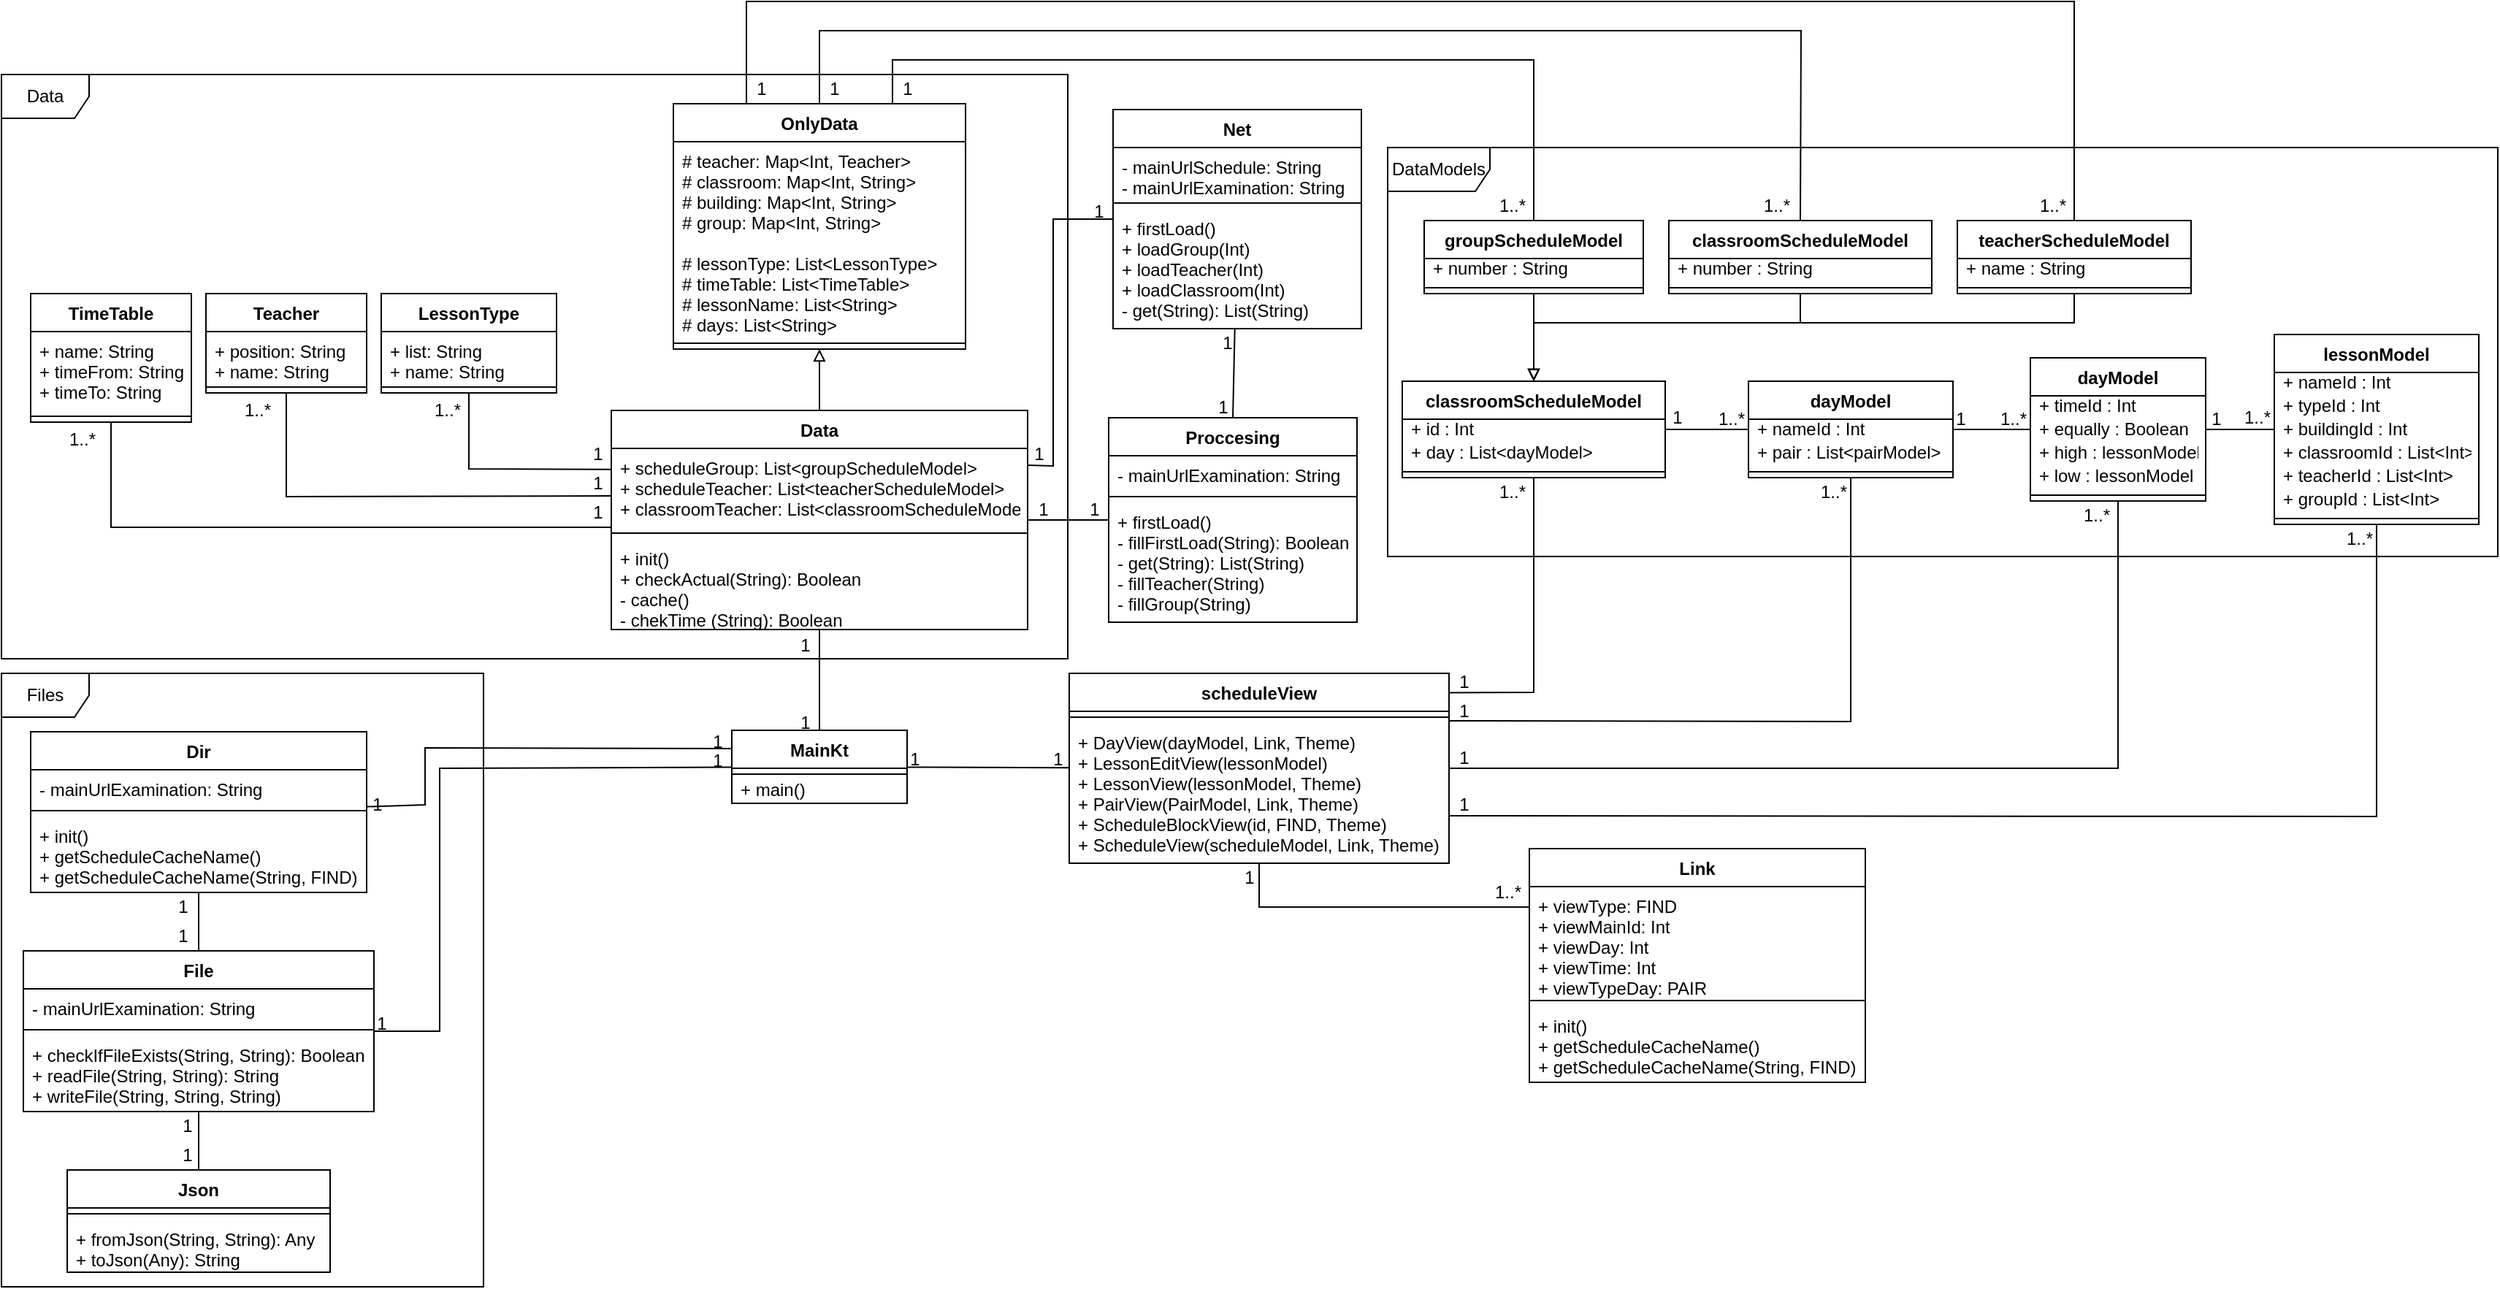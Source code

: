 <mxfile version="15.5.6" pages="2"><diagram id="e2Qo08MtwnC6GHxmbJNL" name="Сдача задания"><mxGraphModel dx="3615" dy="2422" grid="1" gridSize="10" guides="1" tooltips="1" connect="1" arrows="1" fold="1" page="1" pageScale="1" pageWidth="827" pageHeight="1169" math="0" shadow="0"><root><mxCell id="0"/><mxCell id="1" parent="0"/><mxCell id="c75HY18nmOJBYTSlUJbB-93" value="Files" style="shape=umlFrame;whiteSpace=wrap;html=1;" vertex="1" parent="1"><mxGeometry x="-40" y="130" width="330" height="420" as="geometry"/></mxCell><mxCell id="c75HY18nmOJBYTSlUJbB-90" value="DataModels" style="shape=umlFrame;whiteSpace=wrap;html=1;width=70;height=30;" vertex="1" parent="1"><mxGeometry x="909" y="-230" width="760" height="280" as="geometry"/></mxCell><mxCell id="c75HY18nmOJBYTSlUJbB-89" value="Data" style="shape=umlFrame;whiteSpace=wrap;html=1;" vertex="1" parent="1"><mxGeometry x="-40" y="-280" width="730" height="400" as="geometry"/></mxCell><mxCell id="8R0ABQOyWamHtmhhlel6-19" value="" style="edgeStyle=orthogonalEdgeStyle;rounded=0;orthogonalLoop=1;jettySize=auto;html=1;entryX=0.5;entryY=1;entryDx=0;entryDy=0;endArrow=block;endFill=0;" parent="1" source="8R0ABQOyWamHtmhhlel6-1" target="8R0ABQOyWamHtmhhlel6-5" edge="1"><mxGeometry relative="1" as="geometry"><Array as="points"><mxPoint x="520" y="-70"/><mxPoint x="520" y="-70"/></Array></mxGeometry></mxCell><mxCell id="8R0ABQOyWamHtmhhlel6-1" value="Data" style="swimlane;fontStyle=1;align=center;verticalAlign=top;childLayout=stackLayout;horizontal=1;startSize=26;horizontalStack=0;resizeParent=1;resizeParentMax=0;resizeLast=0;collapsible=1;marginBottom=0;" parent="1" vertex="1"><mxGeometry x="377.5" y="-50" width="285" height="150" as="geometry"/></mxCell><mxCell id="8R0ABQOyWamHtmhhlel6-2" value="+ scheduleGroup: List&lt;groupScheduleModel&gt;&#xA;+ scheduleTeacher: List&lt;teacherScheduleModel&gt;&#xA;+ classroomTeacher: List&lt;classroomScheduleModel&gt;" style="text;strokeColor=none;fillColor=none;align=left;verticalAlign=top;spacingLeft=4;spacingRight=4;overflow=hidden;rotatable=0;points=[[0,0.5],[1,0.5]];portConstraint=eastwest;" parent="8R0ABQOyWamHtmhhlel6-1" vertex="1"><mxGeometry y="26" width="285" height="54" as="geometry"/></mxCell><mxCell id="8R0ABQOyWamHtmhhlel6-3" value="" style="line;strokeWidth=1;fillColor=none;align=left;verticalAlign=middle;spacingTop=-1;spacingLeft=3;spacingRight=3;rotatable=0;labelPosition=right;points=[];portConstraint=eastwest;" parent="8R0ABQOyWamHtmhhlel6-1" vertex="1"><mxGeometry y="80" width="285" height="8" as="geometry"/></mxCell><mxCell id="8R0ABQOyWamHtmhhlel6-4" value="+ init()&#xA;+ checkActual(String): Boolean&#xA;- cache()&#xA;- chekTime (String): Boolean&#xA;&#xA;" style="text;strokeColor=none;fillColor=none;align=left;verticalAlign=top;spacingLeft=4;spacingRight=4;overflow=hidden;rotatable=0;points=[[0,0.5],[1,0.5]];portConstraint=eastwest;" parent="8R0ABQOyWamHtmhhlel6-1" vertex="1"><mxGeometry y="88" width="285" height="62" as="geometry"/></mxCell><mxCell id="8R0ABQOyWamHtmhhlel6-5" value="OnlyData" style="swimlane;fontStyle=1;align=center;verticalAlign=top;childLayout=stackLayout;horizontal=1;startSize=26;horizontalStack=0;resizeParent=1;resizeParentMax=0;resizeLast=0;collapsible=1;marginBottom=0;" parent="1" vertex="1"><mxGeometry x="420" y="-260" width="200" height="168" as="geometry"/></mxCell><mxCell id="8R0ABQOyWamHtmhhlel6-6" value="# teacher: Map&lt;Int, Teacher&gt;&#xA;# classroom: Map&lt;Int, String&gt;&#xA;# building: Map&lt;Int, String&gt;&#xA;# group: Map&lt;Int, String&gt;&#xA;&#xA;# lessonType: List&lt;LessonType&gt;&#xA;# timeTable: List&lt;TimeTable&gt;&#xA;# lessonName: List&lt;String&gt;&#xA;# days: List&lt;String&gt;&#xA;" style="text;strokeColor=none;fillColor=none;align=left;verticalAlign=top;spacingLeft=4;spacingRight=4;overflow=hidden;rotatable=0;points=[[0,0.5],[1,0.5]];portConstraint=eastwest;" parent="8R0ABQOyWamHtmhhlel6-5" vertex="1"><mxGeometry y="26" width="200" height="134" as="geometry"/></mxCell><mxCell id="8R0ABQOyWamHtmhhlel6-7" value="" style="line;strokeWidth=1;fillColor=none;align=left;verticalAlign=middle;spacingTop=-1;spacingLeft=3;spacingRight=3;rotatable=0;labelPosition=right;points=[];portConstraint=eastwest;" parent="8R0ABQOyWamHtmhhlel6-5" vertex="1"><mxGeometry y="160" width="200" height="8" as="geometry"/></mxCell><mxCell id="8R0ABQOyWamHtmhhlel6-20" value="LessonType" style="swimlane;fontStyle=1;align=center;verticalAlign=top;childLayout=stackLayout;horizontal=1;startSize=26;horizontalStack=0;resizeParent=1;resizeParentMax=0;resizeLast=0;collapsible=1;marginBottom=0;" parent="1" vertex="1"><mxGeometry x="220" y="-130" width="120" height="68" as="geometry"/></mxCell><mxCell id="8R0ABQOyWamHtmhhlel6-21" value="+ list: String&#xA;+ name: String&#xA;" style="text;strokeColor=none;fillColor=none;align=left;verticalAlign=top;spacingLeft=4;spacingRight=4;overflow=hidden;rotatable=0;points=[[0,0.5],[1,0.5]];portConstraint=eastwest;" parent="8R0ABQOyWamHtmhhlel6-20" vertex="1"><mxGeometry y="26" width="120" height="34" as="geometry"/></mxCell><mxCell id="8R0ABQOyWamHtmhhlel6-22" value="" style="line;strokeWidth=1;fillColor=none;align=left;verticalAlign=middle;spacingTop=-1;spacingLeft=3;spacingRight=3;rotatable=0;labelPosition=right;points=[];portConstraint=eastwest;" parent="8R0ABQOyWamHtmhhlel6-20" vertex="1"><mxGeometry y="60" width="120" height="8" as="geometry"/></mxCell><mxCell id="8R0ABQOyWamHtmhhlel6-24" value="Teacher" style="swimlane;fontStyle=1;align=center;verticalAlign=top;childLayout=stackLayout;horizontal=1;startSize=26;horizontalStack=0;resizeParent=1;resizeParentMax=0;resizeLast=0;collapsible=1;marginBottom=0;" parent="1" vertex="1"><mxGeometry x="100" y="-130" width="110" height="68" as="geometry"/></mxCell><mxCell id="8R0ABQOyWamHtmhhlel6-25" value="+ position: String&#xA;+ name: String&#xA;" style="text;strokeColor=none;fillColor=none;align=left;verticalAlign=top;spacingLeft=4;spacingRight=4;overflow=hidden;rotatable=0;points=[[0,0.5],[1,0.5]];portConstraint=eastwest;" parent="8R0ABQOyWamHtmhhlel6-24" vertex="1"><mxGeometry y="26" width="110" height="34" as="geometry"/></mxCell><mxCell id="8R0ABQOyWamHtmhhlel6-26" value="" style="line;strokeWidth=1;fillColor=none;align=left;verticalAlign=middle;spacingTop=-1;spacingLeft=3;spacingRight=3;rotatable=0;labelPosition=right;points=[];portConstraint=eastwest;" parent="8R0ABQOyWamHtmhhlel6-24" vertex="1"><mxGeometry y="60" width="110" height="8" as="geometry"/></mxCell><mxCell id="8R0ABQOyWamHtmhhlel6-30" value="TimeTable" style="swimlane;fontStyle=1;align=center;verticalAlign=top;childLayout=stackLayout;horizontal=1;startSize=26;horizontalStack=0;resizeParent=1;resizeParentMax=0;resizeLast=0;collapsible=1;marginBottom=0;" parent="1" vertex="1"><mxGeometry x="-20" y="-130" width="110" height="88" as="geometry"/></mxCell><mxCell id="8R0ABQOyWamHtmhhlel6-31" value="+ name: String&#xA;+ timeFrom: String&#xA;+ timeTo: String&#xA;" style="text;strokeColor=none;fillColor=none;align=left;verticalAlign=top;spacingLeft=4;spacingRight=4;overflow=hidden;rotatable=0;points=[[0,0.5],[1,0.5]];portConstraint=eastwest;" parent="8R0ABQOyWamHtmhhlel6-30" vertex="1"><mxGeometry y="26" width="110" height="54" as="geometry"/></mxCell><mxCell id="8R0ABQOyWamHtmhhlel6-32" value="" style="line;strokeWidth=1;fillColor=none;align=left;verticalAlign=middle;spacingTop=-1;spacingLeft=3;spacingRight=3;rotatable=0;labelPosition=right;points=[];portConstraint=eastwest;" parent="8R0ABQOyWamHtmhhlel6-30" vertex="1"><mxGeometry y="80" width="110" height="8" as="geometry"/></mxCell><mxCell id="8R0ABQOyWamHtmhhlel6-33" value="" style="endArrow=none;html=1;rounded=0;entryX=0.5;entryY=1;entryDx=0;entryDy=0;exitX=0;exitY=0.267;exitDx=0;exitDy=0;exitPerimeter=0;" parent="1" source="8R0ABQOyWamHtmhhlel6-2" target="8R0ABQOyWamHtmhhlel6-20" edge="1"><mxGeometry width="50" height="50" relative="1" as="geometry"><mxPoint x="360" y="20" as="sourcePoint"/><mxPoint x="80" y="30" as="targetPoint"/><Array as="points"><mxPoint x="280" y="-10"/></Array></mxGeometry></mxCell><mxCell id="8R0ABQOyWamHtmhhlel6-34" value="" style="endArrow=none;html=1;rounded=0;entryX=0.5;entryY=1;entryDx=0;entryDy=0;exitX=0.002;exitY=0.602;exitDx=0;exitDy=0;exitPerimeter=0;" parent="1" source="8R0ABQOyWamHtmhhlel6-2" target="8R0ABQOyWamHtmhhlel6-24" edge="1"><mxGeometry width="50" height="50" relative="1" as="geometry"><mxPoint x="370" y="20" as="sourcePoint"/><mxPoint x="230" y="40" as="targetPoint"/><Array as="points"><mxPoint x="155" y="9"/></Array></mxGeometry></mxCell><mxCell id="8R0ABQOyWamHtmhhlel6-35" value="" style="endArrow=none;html=1;rounded=0;exitX=0.5;exitY=1;exitDx=0;exitDy=0;entryX=0;entryY=1.001;entryDx=0;entryDy=0;entryPerimeter=0;" parent="1" source="8R0ABQOyWamHtmhhlel6-30" target="8R0ABQOyWamHtmhhlel6-2" edge="1"><mxGeometry width="50" height="50" relative="1" as="geometry"><mxPoint x="320" y="60" as="sourcePoint"/><mxPoint x="370" y="10" as="targetPoint"/><Array as="points"><mxPoint x="35" y="30"/></Array></mxGeometry></mxCell><mxCell id="8R0ABQOyWamHtmhhlel6-36" value="Net" style="swimlane;fontStyle=1;align=center;verticalAlign=top;childLayout=stackLayout;horizontal=1;startSize=26;horizontalStack=0;resizeParent=1;resizeParentMax=0;resizeLast=0;collapsible=1;marginBottom=0;" parent="1" vertex="1"><mxGeometry x="721" y="-256" width="170" height="150" as="geometry"/></mxCell><mxCell id="8R0ABQOyWamHtmhhlel6-37" value="- mainUrlSchedule: String &#xA;- mainUrlExamination: String&#xA;" style="text;strokeColor=none;fillColor=none;align=left;verticalAlign=top;spacingLeft=4;spacingRight=4;overflow=hidden;rotatable=0;points=[[0,0.5],[1,0.5]];portConstraint=eastwest;" parent="8R0ABQOyWamHtmhhlel6-36" vertex="1"><mxGeometry y="26" width="170" height="34" as="geometry"/></mxCell><mxCell id="8R0ABQOyWamHtmhhlel6-38" value="" style="line;strokeWidth=1;fillColor=none;align=left;verticalAlign=middle;spacingTop=-1;spacingLeft=3;spacingRight=3;rotatable=0;labelPosition=right;points=[];portConstraint=eastwest;" parent="8R0ABQOyWamHtmhhlel6-36" vertex="1"><mxGeometry y="60" width="170" height="8" as="geometry"/></mxCell><mxCell id="8R0ABQOyWamHtmhhlel6-39" value="+ firstLoad()&#xA;+ loadGroup(Int)&#xA;+ loadTeacher(Int)&#xA;+ loadClassroom(Int)&#xA;- get(String): List(String)" style="text;strokeColor=none;fillColor=none;align=left;verticalAlign=top;spacingLeft=4;spacingRight=4;overflow=hidden;rotatable=0;points=[[0,0.5],[1,0.5]];portConstraint=eastwest;" parent="8R0ABQOyWamHtmhhlel6-36" vertex="1"><mxGeometry y="68" width="170" height="82" as="geometry"/></mxCell><mxCell id="8R0ABQOyWamHtmhhlel6-40" value="Proccesing" style="swimlane;fontStyle=1;align=center;verticalAlign=top;childLayout=stackLayout;horizontal=1;startSize=26;horizontalStack=0;resizeParent=1;resizeParentMax=0;resizeLast=0;collapsible=1;marginBottom=0;" parent="1" vertex="1"><mxGeometry x="718" y="-45" width="170" height="140" as="geometry"/></mxCell><mxCell id="8R0ABQOyWamHtmhhlel6-41" value="- mainUrlExamination: String" style="text;strokeColor=none;fillColor=none;align=left;verticalAlign=top;spacingLeft=4;spacingRight=4;overflow=hidden;rotatable=0;points=[[0,0.5],[1,0.5]];portConstraint=eastwest;" parent="8R0ABQOyWamHtmhhlel6-40" vertex="1"><mxGeometry y="26" width="170" height="24" as="geometry"/></mxCell><mxCell id="8R0ABQOyWamHtmhhlel6-42" value="" style="line;strokeWidth=1;fillColor=none;align=left;verticalAlign=middle;spacingTop=-1;spacingLeft=3;spacingRight=3;rotatable=0;labelPosition=right;points=[];portConstraint=eastwest;" parent="8R0ABQOyWamHtmhhlel6-40" vertex="1"><mxGeometry y="50" width="170" height="8" as="geometry"/></mxCell><mxCell id="8R0ABQOyWamHtmhhlel6-43" value="+ firstLoad()&#xA;- fillFirstLoad(String): Boolean&#xA;- get(String): List(String)&#xA;- fillTeacher(String)&#xA;- fillGroup(String)" style="text;strokeColor=none;fillColor=none;align=left;verticalAlign=top;spacingLeft=4;spacingRight=4;overflow=hidden;rotatable=0;points=[[0,0.5],[1,0.5]];portConstraint=eastwest;" parent="8R0ABQOyWamHtmhhlel6-40" vertex="1"><mxGeometry y="58" width="170" height="82" as="geometry"/></mxCell><mxCell id="8R0ABQOyWamHtmhhlel6-44" value="" style="endArrow=none;html=1;rounded=0;" parent="1" source="8R0ABQOyWamHtmhhlel6-40" target="8R0ABQOyWamHtmhhlel6-1" edge="1"><mxGeometry width="50" height="50" relative="1" as="geometry"><mxPoint x="770" y="20" as="sourcePoint"/><mxPoint x="910" y="-40" as="targetPoint"/></mxGeometry></mxCell><mxCell id="8R0ABQOyWamHtmhhlel6-45" value="" style="endArrow=none;html=1;rounded=0;entryX=0.5;entryY=0;entryDx=0;entryDy=0;" parent="1" source="8R0ABQOyWamHtmhhlel6-36" target="8R0ABQOyWamHtmhhlel6-40" edge="1"><mxGeometry width="50" height="50" relative="1" as="geometry"><mxPoint x="778" y="-10" as="sourcePoint"/><mxPoint x="828" y="-60" as="targetPoint"/></mxGeometry></mxCell><mxCell id="8R0ABQOyWamHtmhhlel6-46" value="" style="endArrow=none;html=1;rounded=0;entryX=1;entryY=0.25;entryDx=0;entryDy=0;" parent="1" source="8R0ABQOyWamHtmhhlel6-36" target="8R0ABQOyWamHtmhhlel6-1" edge="1"><mxGeometry width="50" height="50" relative="1" as="geometry"><mxPoint x="830" y="-10" as="sourcePoint"/><mxPoint x="880" y="-60" as="targetPoint"/><Array as="points"><mxPoint x="680" y="-181"/><mxPoint x="680" y="-12"/></Array></mxGeometry></mxCell><mxCell id="8R0ABQOyWamHtmhhlel6-47" value="Link" style="swimlane;fontStyle=1;align=center;verticalAlign=top;childLayout=stackLayout;horizontal=1;startSize=26;horizontalStack=0;resizeParent=1;resizeParentMax=0;resizeLast=0;collapsible=1;marginBottom=0;" parent="1" vertex="1"><mxGeometry x="1006" y="250" width="230" height="160" as="geometry"/></mxCell><mxCell id="8R0ABQOyWamHtmhhlel6-48" value="+ viewType: FIND&#xA;+ viewMainId: Int&#xA;+ viewDay: Int&#xA;+ viewTime: Int&#xA;+ viewTypeDay: PAIR&#xA;&#xA;&#xA;" style="text;strokeColor=none;fillColor=none;align=left;verticalAlign=top;spacingLeft=4;spacingRight=4;overflow=hidden;rotatable=0;points=[[0,0.5],[1,0.5]];portConstraint=eastwest;" parent="8R0ABQOyWamHtmhhlel6-47" vertex="1"><mxGeometry y="26" width="230" height="74" as="geometry"/></mxCell><mxCell id="8R0ABQOyWamHtmhhlel6-49" value="" style="line;strokeWidth=1;fillColor=none;align=left;verticalAlign=middle;spacingTop=-1;spacingLeft=3;spacingRight=3;rotatable=0;labelPosition=right;points=[];portConstraint=eastwest;" parent="8R0ABQOyWamHtmhhlel6-47" vertex="1"><mxGeometry y="100" width="230" height="8" as="geometry"/></mxCell><mxCell id="8R0ABQOyWamHtmhhlel6-50" value="+ init()&#xA;+ getScheduleCacheName()&#xA;+ getScheduleCacheName(String, FIND)" style="text;strokeColor=none;fillColor=none;align=left;verticalAlign=top;spacingLeft=4;spacingRight=4;overflow=hidden;rotatable=0;points=[[0,0.5],[1,0.5]];portConstraint=eastwest;" parent="8R0ABQOyWamHtmhhlel6-47" vertex="1"><mxGeometry y="108" width="230" height="52" as="geometry"/></mxCell><mxCell id="8R0ABQOyWamHtmhhlel6-51" value="Dir" style="swimlane;fontStyle=1;align=center;verticalAlign=top;childLayout=stackLayout;horizontal=1;startSize=26;horizontalStack=0;resizeParent=1;resizeParentMax=0;resizeLast=0;collapsible=1;marginBottom=0;" parent="1" vertex="1"><mxGeometry x="-20" y="170" width="230" height="110" as="geometry"/></mxCell><mxCell id="8R0ABQOyWamHtmhhlel6-52" value="- mainUrlExamination: String" style="text;strokeColor=none;fillColor=none;align=left;verticalAlign=top;spacingLeft=4;spacingRight=4;overflow=hidden;rotatable=0;points=[[0,0.5],[1,0.5]];portConstraint=eastwest;" parent="8R0ABQOyWamHtmhhlel6-51" vertex="1"><mxGeometry y="26" width="230" height="24" as="geometry"/></mxCell><mxCell id="8R0ABQOyWamHtmhhlel6-53" value="" style="line;strokeWidth=1;fillColor=none;align=left;verticalAlign=middle;spacingTop=-1;spacingLeft=3;spacingRight=3;rotatable=0;labelPosition=right;points=[];portConstraint=eastwest;" parent="8R0ABQOyWamHtmhhlel6-51" vertex="1"><mxGeometry y="50" width="230" height="8" as="geometry"/></mxCell><mxCell id="8R0ABQOyWamHtmhhlel6-54" value="+ init()&#xA;+ getScheduleCacheName()&#xA;+ getScheduleCacheName(String, FIND)" style="text;strokeColor=none;fillColor=none;align=left;verticalAlign=top;spacingLeft=4;spacingRight=4;overflow=hidden;rotatable=0;points=[[0,0.5],[1,0.5]];portConstraint=eastwest;" parent="8R0ABQOyWamHtmhhlel6-51" vertex="1"><mxGeometry y="58" width="230" height="52" as="geometry"/></mxCell><mxCell id="8R0ABQOyWamHtmhhlel6-55" value="File" style="swimlane;fontStyle=1;align=center;verticalAlign=top;childLayout=stackLayout;horizontal=1;startSize=26;horizontalStack=0;resizeParent=1;resizeParentMax=0;resizeLast=0;collapsible=1;marginBottom=0;" parent="1" vertex="1"><mxGeometry x="-25" y="320" width="240" height="110" as="geometry"/></mxCell><mxCell id="8R0ABQOyWamHtmhhlel6-56" value="- mainUrlExamination: String" style="text;strokeColor=none;fillColor=none;align=left;verticalAlign=top;spacingLeft=4;spacingRight=4;overflow=hidden;rotatable=0;points=[[0,0.5],[1,0.5]];portConstraint=eastwest;" parent="8R0ABQOyWamHtmhhlel6-55" vertex="1"><mxGeometry y="26" width="240" height="24" as="geometry"/></mxCell><mxCell id="8R0ABQOyWamHtmhhlel6-57" value="" style="line;strokeWidth=1;fillColor=none;align=left;verticalAlign=middle;spacingTop=-1;spacingLeft=3;spacingRight=3;rotatable=0;labelPosition=right;points=[];portConstraint=eastwest;" parent="8R0ABQOyWamHtmhhlel6-55" vertex="1"><mxGeometry y="50" width="240" height="8" as="geometry"/></mxCell><mxCell id="8R0ABQOyWamHtmhhlel6-58" value="+ checkIfFileExists(String, String): Boolean&#xA;+ readFile(String, String): String&#xA;+ writeFile(String, String, String)" style="text;strokeColor=none;fillColor=none;align=left;verticalAlign=top;spacingLeft=4;spacingRight=4;overflow=hidden;rotatable=0;points=[[0,0.5],[1,0.5]];portConstraint=eastwest;" parent="8R0ABQOyWamHtmhhlel6-55" vertex="1"><mxGeometry y="58" width="240" height="52" as="geometry"/></mxCell><mxCell id="8R0ABQOyWamHtmhhlel6-59" value="MainKt" style="swimlane;fontStyle=1;align=center;verticalAlign=top;childLayout=stackLayout;horizontal=1;startSize=26;horizontalStack=0;resizeParent=1;resizeParentMax=0;resizeLast=0;collapsible=1;marginBottom=0;" parent="1" vertex="1"><mxGeometry x="460" y="169" width="120" height="50" as="geometry"/></mxCell><mxCell id="8R0ABQOyWamHtmhhlel6-61" value="" style="line;strokeWidth=1;fillColor=none;align=left;verticalAlign=middle;spacingTop=-1;spacingLeft=3;spacingRight=3;rotatable=0;labelPosition=right;points=[];portConstraint=eastwest;" parent="8R0ABQOyWamHtmhhlel6-59" vertex="1"><mxGeometry y="26" width="120" height="8" as="geometry"/></mxCell><mxCell id="8R0ABQOyWamHtmhhlel6-62" value="+ main()" style="text;strokeColor=none;fillColor=none;align=left;verticalAlign=bottom;spacingLeft=4;spacingRight=4;overflow=hidden;rotatable=0;points=[[0,0.5],[1,0.5]];portConstraint=eastwest;" parent="8R0ABQOyWamHtmhhlel6-59" vertex="1"><mxGeometry y="34" width="120" height="16" as="geometry"/></mxCell><mxCell id="8R0ABQOyWamHtmhhlel6-67" value="scheduleView" style="swimlane;fontStyle=1;align=center;verticalAlign=top;childLayout=stackLayout;horizontal=1;startSize=26;horizontalStack=0;resizeParent=1;resizeParentMax=0;resizeLast=0;collapsible=1;marginBottom=0;" parent="1" vertex="1"><mxGeometry x="691" y="130" width="260" height="130" as="geometry"/></mxCell><mxCell id="8R0ABQOyWamHtmhhlel6-68" value="" style="line;strokeWidth=1;fillColor=none;align=left;verticalAlign=middle;spacingTop=-1;spacingLeft=3;spacingRight=3;rotatable=0;labelPosition=right;points=[];portConstraint=eastwest;" parent="8R0ABQOyWamHtmhhlel6-67" vertex="1"><mxGeometry y="26" width="260" height="8" as="geometry"/></mxCell><mxCell id="8R0ABQOyWamHtmhhlel6-69" value="+ DayView(dayModel, Link, Theme)&#xA;+ LessonEditView(lessonModel)&#xA;+ LessonView(lessonModel, Theme)&#xA;+ PairView(PairModel, Link, Theme)&#xA;+ ScheduleBlockView(id, FIND, Theme)&#xA;+ ScheduleView(scheduleModel, Link, Theme)&#xA;" style="text;strokeColor=none;fillColor=none;align=left;verticalAlign=top;spacingLeft=4;spacingRight=4;overflow=hidden;rotatable=0;points=[[0,0.5],[1,0.5]];portConstraint=eastwest;" parent="8R0ABQOyWamHtmhhlel6-67" vertex="1"><mxGeometry y="34" width="260" height="96" as="geometry"/></mxCell><mxCell id="8R0ABQOyWamHtmhhlel6-70" value="Json" style="swimlane;fontStyle=1;align=center;verticalAlign=top;childLayout=stackLayout;horizontal=1;startSize=26;horizontalStack=0;resizeParent=1;resizeParentMax=0;resizeLast=0;collapsible=1;marginBottom=0;" parent="1" vertex="1"><mxGeometry x="5" y="470" width="180" height="70" as="geometry"/></mxCell><mxCell id="8R0ABQOyWamHtmhhlel6-71" value="" style="line;strokeWidth=1;fillColor=none;align=left;verticalAlign=middle;spacingTop=-1;spacingLeft=3;spacingRight=3;rotatable=0;labelPosition=right;points=[];portConstraint=eastwest;" parent="8R0ABQOyWamHtmhhlel6-70" vertex="1"><mxGeometry y="26" width="180" height="8" as="geometry"/></mxCell><mxCell id="8R0ABQOyWamHtmhhlel6-72" value="+ fromJson(String, String): Any&#xA;+ toJson(Any): String" style="text;strokeColor=none;fillColor=none;align=left;verticalAlign=top;spacingLeft=4;spacingRight=4;overflow=hidden;rotatable=0;points=[[0,0.5],[1,0.5]];portConstraint=eastwest;" parent="8R0ABQOyWamHtmhhlel6-70" vertex="1"><mxGeometry y="34" width="180" height="36" as="geometry"/></mxCell><mxCell id="c75HY18nmOJBYTSlUJbB-2" value="groupScheduleModel" style="swimlane;fontStyle=1;align=center;verticalAlign=top;childLayout=stackLayout;horizontal=1;startSize=26;horizontalStack=0;resizeParent=1;resizeParentMax=0;resizeLast=0;collapsible=1;marginBottom=0;" vertex="1" parent="1"><mxGeometry x="934" y="-180" width="150" height="50" as="geometry"><mxRectangle x="990" y="-180" width="150" height="26" as="alternateBounds"/></mxGeometry></mxCell><mxCell id="c75HY18nmOJBYTSlUJbB-4" value="+ number : String" style="text;strokeColor=none;fillColor=none;align=left;verticalAlign=bottom;spacingLeft=4;spacingRight=4;overflow=hidden;rotatable=0;points=[[0,0.5],[1,0.5]];portConstraint=eastwest;" vertex="1" parent="c75HY18nmOJBYTSlUJbB-2"><mxGeometry y="26" width="150" height="16" as="geometry"/></mxCell><mxCell id="c75HY18nmOJBYTSlUJbB-3" value="" style="line;strokeWidth=1;fillColor=none;align=left;verticalAlign=middle;spacingTop=-1;spacingLeft=3;spacingRight=3;rotatable=0;labelPosition=right;points=[];portConstraint=eastwest;" vertex="1" parent="c75HY18nmOJBYTSlUJbB-2"><mxGeometry y="42" width="150" height="8" as="geometry"/></mxCell><mxCell id="c75HY18nmOJBYTSlUJbB-5" value="classroomScheduleModel" style="swimlane;fontStyle=1;align=center;verticalAlign=top;childLayout=stackLayout;horizontal=1;startSize=26;horizontalStack=0;resizeParent=1;resizeParentMax=0;resizeLast=0;collapsible=1;marginBottom=0;" vertex="1" parent="1"><mxGeometry x="1101.5" y="-180" width="180" height="50" as="geometry"><mxRectangle x="1160" y="-180" width="180" height="26" as="alternateBounds"/></mxGeometry></mxCell><mxCell id="c75HY18nmOJBYTSlUJbB-6" value="+ number : String" style="text;strokeColor=none;fillColor=none;align=left;verticalAlign=bottom;spacingLeft=4;spacingRight=4;overflow=hidden;rotatable=0;points=[[0,0.5],[1,0.5]];portConstraint=eastwest;" vertex="1" parent="c75HY18nmOJBYTSlUJbB-5"><mxGeometry y="26" width="180" height="16" as="geometry"/></mxCell><mxCell id="c75HY18nmOJBYTSlUJbB-7" value="" style="line;strokeWidth=1;fillColor=none;align=left;verticalAlign=middle;spacingTop=-1;spacingLeft=3;spacingRight=3;rotatable=0;labelPosition=right;points=[];portConstraint=eastwest;" vertex="1" parent="c75HY18nmOJBYTSlUJbB-5"><mxGeometry y="42" width="180" height="8" as="geometry"/></mxCell><mxCell id="c75HY18nmOJBYTSlUJbB-8" value="teacherScheduleModel" style="swimlane;fontStyle=1;align=center;verticalAlign=top;childLayout=stackLayout;horizontal=1;startSize=26;horizontalStack=0;resizeParent=1;resizeParentMax=0;resizeLast=0;collapsible=1;marginBottom=0;" vertex="1" parent="1"><mxGeometry x="1299" y="-180" width="160" height="50" as="geometry"><mxRectangle x="1360" y="-180" width="160" height="26" as="alternateBounds"/></mxGeometry></mxCell><mxCell id="c75HY18nmOJBYTSlUJbB-9" value="+ name : String" style="text;strokeColor=none;fillColor=none;align=left;verticalAlign=bottom;spacingLeft=4;spacingRight=4;overflow=hidden;rotatable=0;points=[[0,0.5],[1,0.5]];portConstraint=eastwest;" vertex="1" parent="c75HY18nmOJBYTSlUJbB-8"><mxGeometry y="26" width="160" height="16" as="geometry"/></mxCell><mxCell id="c75HY18nmOJBYTSlUJbB-10" value="" style="line;strokeWidth=1;fillColor=none;align=left;verticalAlign=middle;spacingTop=-1;spacingLeft=3;spacingRight=3;rotatable=0;labelPosition=right;points=[];portConstraint=eastwest;" vertex="1" parent="c75HY18nmOJBYTSlUJbB-8"><mxGeometry y="42" width="160" height="8" as="geometry"/></mxCell><mxCell id="c75HY18nmOJBYTSlUJbB-11" value="classroomScheduleModel" style="swimlane;fontStyle=1;align=center;verticalAlign=top;childLayout=stackLayout;horizontal=1;startSize=26;horizontalStack=0;resizeParent=1;resizeParentMax=0;resizeLast=0;collapsible=1;marginBottom=0;" vertex="1" parent="1"><mxGeometry x="919" y="-70" width="180" height="66" as="geometry"/></mxCell><mxCell id="c75HY18nmOJBYTSlUJbB-12" value="+ id : Int" style="text;strokeColor=none;fillColor=none;align=left;verticalAlign=bottom;spacingLeft=4;spacingRight=4;overflow=hidden;rotatable=0;points=[[0,0.5],[1,0.5]];portConstraint=eastwest;" vertex="1" parent="c75HY18nmOJBYTSlUJbB-11"><mxGeometry y="26" width="180" height="16" as="geometry"/></mxCell><mxCell id="c75HY18nmOJBYTSlUJbB-14" value="+ day : List&lt;dayModel&gt;" style="text;strokeColor=none;fillColor=none;align=left;verticalAlign=bottom;spacingLeft=4;spacingRight=4;overflow=hidden;rotatable=0;points=[[0,0.5],[1,0.5]];portConstraint=eastwest;" vertex="1" parent="c75HY18nmOJBYTSlUJbB-11"><mxGeometry y="42" width="180" height="16" as="geometry"/></mxCell><mxCell id="c75HY18nmOJBYTSlUJbB-13" value="" style="line;strokeWidth=1;fillColor=none;align=left;verticalAlign=middle;spacingTop=-1;spacingLeft=3;spacingRight=3;rotatable=0;labelPosition=right;points=[];portConstraint=eastwest;" vertex="1" parent="c75HY18nmOJBYTSlUJbB-11"><mxGeometry y="58" width="180" height="8" as="geometry"/></mxCell><mxCell id="c75HY18nmOJBYTSlUJbB-15" value="dayModel" style="swimlane;fontStyle=1;align=center;verticalAlign=top;childLayout=stackLayout;horizontal=1;startSize=26;horizontalStack=0;resizeParent=1;resizeParentMax=0;resizeLast=0;collapsible=1;marginBottom=0;" vertex="1" parent="1"><mxGeometry x="1156" y="-70" width="140" height="66" as="geometry"/></mxCell><mxCell id="c75HY18nmOJBYTSlUJbB-16" value="+ nameId : Int" style="text;strokeColor=none;fillColor=none;align=left;verticalAlign=bottom;spacingLeft=4;spacingRight=4;overflow=hidden;rotatable=0;points=[[0,0.5],[1,0.5]];portConstraint=eastwest;" vertex="1" parent="c75HY18nmOJBYTSlUJbB-15"><mxGeometry y="26" width="140" height="16" as="geometry"/></mxCell><mxCell id="c75HY18nmOJBYTSlUJbB-17" value="+ pair : List&lt;pairModel&gt;" style="text;strokeColor=none;fillColor=none;align=left;verticalAlign=bottom;spacingLeft=4;spacingRight=4;overflow=hidden;rotatable=0;points=[[0,0.5],[1,0.5]];portConstraint=eastwest;" vertex="1" parent="c75HY18nmOJBYTSlUJbB-15"><mxGeometry y="42" width="140" height="16" as="geometry"/></mxCell><mxCell id="c75HY18nmOJBYTSlUJbB-18" value="" style="line;strokeWidth=1;fillColor=none;align=left;verticalAlign=middle;spacingTop=-1;spacingLeft=3;spacingRight=3;rotatable=0;labelPosition=right;points=[];portConstraint=eastwest;" vertex="1" parent="c75HY18nmOJBYTSlUJbB-15"><mxGeometry y="58" width="140" height="8" as="geometry"/></mxCell><mxCell id="c75HY18nmOJBYTSlUJbB-19" value="dayModel" style="swimlane;fontStyle=1;align=center;verticalAlign=top;childLayout=stackLayout;horizontal=1;startSize=26;horizontalStack=0;resizeParent=1;resizeParentMax=0;resizeLast=0;collapsible=1;marginBottom=0;" vertex="1" parent="1"><mxGeometry x="1349" y="-86" width="120" height="98" as="geometry"/></mxCell><mxCell id="c75HY18nmOJBYTSlUJbB-20" value="+ timeId : Int" style="text;strokeColor=none;fillColor=none;align=left;verticalAlign=bottom;spacingLeft=4;spacingRight=4;overflow=hidden;rotatable=0;points=[[0,0.5],[1,0.5]];portConstraint=eastwest;" vertex="1" parent="c75HY18nmOJBYTSlUJbB-19"><mxGeometry y="26" width="120" height="16" as="geometry"/></mxCell><mxCell id="c75HY18nmOJBYTSlUJbB-21" value="+ equally : Boolean" style="text;strokeColor=none;fillColor=none;align=left;verticalAlign=bottom;spacingLeft=4;spacingRight=4;overflow=hidden;rotatable=0;points=[[0,0.5],[1,0.5]];portConstraint=eastwest;" vertex="1" parent="c75HY18nmOJBYTSlUJbB-19"><mxGeometry y="42" width="120" height="16" as="geometry"/></mxCell><mxCell id="c75HY18nmOJBYTSlUJbB-23" value="+ high : lessonModel" style="text;strokeColor=none;fillColor=none;align=left;verticalAlign=bottom;spacingLeft=4;spacingRight=4;overflow=hidden;rotatable=0;points=[[0,0.5],[1,0.5]];portConstraint=eastwest;" vertex="1" parent="c75HY18nmOJBYTSlUJbB-19"><mxGeometry y="58" width="120" height="16" as="geometry"/></mxCell><mxCell id="c75HY18nmOJBYTSlUJbB-24" value="+ low : lessonModel" style="text;strokeColor=none;fillColor=none;align=left;verticalAlign=bottom;spacingLeft=4;spacingRight=4;overflow=hidden;rotatable=0;points=[[0,0.5],[1,0.5]];portConstraint=eastwest;" vertex="1" parent="c75HY18nmOJBYTSlUJbB-19"><mxGeometry y="74" width="120" height="16" as="geometry"/></mxCell><mxCell id="c75HY18nmOJBYTSlUJbB-22" value="" style="line;strokeWidth=1;fillColor=none;align=left;verticalAlign=middle;spacingTop=-1;spacingLeft=3;spacingRight=3;rotatable=0;labelPosition=right;points=[];portConstraint=eastwest;" vertex="1" parent="c75HY18nmOJBYTSlUJbB-19"><mxGeometry y="90" width="120" height="8" as="geometry"/></mxCell><mxCell id="c75HY18nmOJBYTSlUJbB-25" value="lessonModel" style="swimlane;fontStyle=1;align=center;verticalAlign=top;childLayout=stackLayout;horizontal=1;startSize=26;horizontalStack=0;resizeParent=1;resizeParentMax=0;resizeLast=0;collapsible=1;marginBottom=0;" vertex="1" parent="1"><mxGeometry x="1516" y="-102" width="140" height="130" as="geometry"/></mxCell><mxCell id="c75HY18nmOJBYTSlUJbB-26" value="+ nameId : Int" style="text;strokeColor=none;fillColor=none;align=left;verticalAlign=bottom;spacingLeft=4;spacingRight=4;overflow=hidden;rotatable=0;points=[[0,0.5],[1,0.5]];portConstraint=eastwest;" vertex="1" parent="c75HY18nmOJBYTSlUJbB-25"><mxGeometry y="26" width="140" height="16" as="geometry"/></mxCell><mxCell id="c75HY18nmOJBYTSlUJbB-31" value="+ typeId : Int" style="text;strokeColor=none;fillColor=none;align=left;verticalAlign=bottom;spacingLeft=4;spacingRight=4;overflow=hidden;rotatable=0;points=[[0,0.5],[1,0.5]];portConstraint=eastwest;" vertex="1" parent="c75HY18nmOJBYTSlUJbB-25"><mxGeometry y="42" width="140" height="16" as="geometry"/></mxCell><mxCell id="c75HY18nmOJBYTSlUJbB-32" value="+ buildingId : Int" style="text;strokeColor=none;fillColor=none;align=left;verticalAlign=bottom;spacingLeft=4;spacingRight=4;overflow=hidden;rotatable=0;points=[[0,0.5],[1,0.5]];portConstraint=eastwest;" vertex="1" parent="c75HY18nmOJBYTSlUJbB-25"><mxGeometry y="58" width="140" height="16" as="geometry"/></mxCell><mxCell id="c75HY18nmOJBYTSlUJbB-27" value="+ classroomId : List&lt;Int&gt;" style="text;strokeColor=none;fillColor=none;align=left;verticalAlign=bottom;spacingLeft=4;spacingRight=4;overflow=hidden;rotatable=0;points=[[0,0.5],[1,0.5]];portConstraint=eastwest;" vertex="1" parent="c75HY18nmOJBYTSlUJbB-25"><mxGeometry y="74" width="140" height="16" as="geometry"/></mxCell><mxCell id="c75HY18nmOJBYTSlUJbB-28" value="+ teacherId : List&lt;Int&gt;" style="text;strokeColor=none;fillColor=none;align=left;verticalAlign=bottom;spacingLeft=4;spacingRight=4;overflow=hidden;rotatable=0;points=[[0,0.5],[1,0.5]];portConstraint=eastwest;" vertex="1" parent="c75HY18nmOJBYTSlUJbB-25"><mxGeometry y="90" width="140" height="16" as="geometry"/></mxCell><mxCell id="c75HY18nmOJBYTSlUJbB-29" value="+ groupId : List&lt;Int&gt;" style="text;strokeColor=none;fillColor=none;align=left;verticalAlign=bottom;spacingLeft=4;spacingRight=4;overflow=hidden;rotatable=0;points=[[0,0.5],[1,0.5]];portConstraint=eastwest;" vertex="1" parent="c75HY18nmOJBYTSlUJbB-25"><mxGeometry y="106" width="140" height="16" as="geometry"/></mxCell><mxCell id="c75HY18nmOJBYTSlUJbB-30" value="" style="line;strokeWidth=1;fillColor=none;align=left;verticalAlign=middle;spacingTop=-1;spacingLeft=3;spacingRight=3;rotatable=0;labelPosition=right;points=[];portConstraint=eastwest;" vertex="1" parent="c75HY18nmOJBYTSlUJbB-25"><mxGeometry y="122" width="140" height="8" as="geometry"/></mxCell><mxCell id="c75HY18nmOJBYTSlUJbB-34" value="" style="edgeStyle=orthogonalEdgeStyle;rounded=0;orthogonalLoop=1;jettySize=auto;html=1;endArrow=block;endFill=0;exitX=0.5;exitY=1;exitDx=0;exitDy=0;entryX=0.5;entryY=0;entryDx=0;entryDy=0;" edge="1" parent="1" source="c75HY18nmOJBYTSlUJbB-5" target="c75HY18nmOJBYTSlUJbB-11"><mxGeometry relative="1" as="geometry"><mxPoint x="989.034" y="-720" as="sourcePoint"/><mxPoint x="989.0" y="-762" as="targetPoint"/><Array as="points"><mxPoint x="1192" y="-110"/><mxPoint x="1009" y="-110"/></Array></mxGeometry></mxCell><mxCell id="c75HY18nmOJBYTSlUJbB-35" value="" style="edgeStyle=orthogonalEdgeStyle;rounded=0;orthogonalLoop=1;jettySize=auto;html=1;endArrow=block;endFill=0;exitX=0.5;exitY=1;exitDx=0;exitDy=0;entryX=0.5;entryY=0;entryDx=0;entryDy=0;" edge="1" parent="1" source="c75HY18nmOJBYTSlUJbB-8" target="c75HY18nmOJBYTSlUJbB-11"><mxGeometry relative="1" as="geometry"><mxPoint x="989.034" y="-720" as="sourcePoint"/><mxPoint x="989.0" y="-762" as="targetPoint"/><Array as="points"><mxPoint x="1379" y="-110"/><mxPoint x="1009" y="-110"/></Array></mxGeometry></mxCell><mxCell id="c75HY18nmOJBYTSlUJbB-36" value="" style="edgeStyle=orthogonalEdgeStyle;rounded=0;orthogonalLoop=1;jettySize=auto;html=1;endArrow=block;endFill=0;exitX=0.5;exitY=1;exitDx=0;exitDy=0;entryX=0.5;entryY=0;entryDx=0;entryDy=0;" edge="1" parent="1" source="c75HY18nmOJBYTSlUJbB-2" target="c75HY18nmOJBYTSlUJbB-11"><mxGeometry relative="1" as="geometry"><mxPoint x="989.034" y="-720" as="sourcePoint"/><mxPoint x="989.0" y="-762" as="targetPoint"/><Array as="points"><mxPoint x="1009" y="-130"/></Array></mxGeometry></mxCell><mxCell id="c75HY18nmOJBYTSlUJbB-38" value="" style="endArrow=none;html=1;rounded=0;" edge="1" parent="1" source="c75HY18nmOJBYTSlUJbB-11" target="c75HY18nmOJBYTSlUJbB-15"><mxGeometry width="50" height="50" relative="1" as="geometry"><mxPoint x="1069" y="100" as="sourcePoint"/><mxPoint x="1119" y="50" as="targetPoint"/></mxGeometry></mxCell><mxCell id="c75HY18nmOJBYTSlUJbB-39" value="" style="endArrow=none;html=1;rounded=0;" edge="1" parent="1" source="c75HY18nmOJBYTSlUJbB-19" target="c75HY18nmOJBYTSlUJbB-15"><mxGeometry width="50" height="50" relative="1" as="geometry"><mxPoint x="1199" y="110" as="sourcePoint"/><mxPoint x="1249" y="60" as="targetPoint"/></mxGeometry></mxCell><mxCell id="c75HY18nmOJBYTSlUJbB-40" value="" style="endArrow=none;html=1;rounded=0;" edge="1" parent="1" source="c75HY18nmOJBYTSlUJbB-25" target="c75HY18nmOJBYTSlUJbB-19"><mxGeometry width="50" height="50" relative="1" as="geometry"><mxPoint x="1349" y="60" as="sourcePoint"/><mxPoint x="1399" y="10" as="targetPoint"/></mxGeometry></mxCell><mxCell id="c75HY18nmOJBYTSlUJbB-41" value="" style="endArrow=none;html=1;rounded=0;exitX=0.75;exitY=0;exitDx=0;exitDy=0;entryX=0.5;entryY=0;entryDx=0;entryDy=0;" edge="1" parent="1" source="8R0ABQOyWamHtmhhlel6-5" target="c75HY18nmOJBYTSlUJbB-2"><mxGeometry width="50" height="50" relative="1" as="geometry"><mxPoint x="830" y="-180" as="sourcePoint"/><mxPoint x="880" y="-230" as="targetPoint"/><Array as="points"><mxPoint x="570" y="-290"/><mxPoint x="1009" y="-290"/></Array></mxGeometry></mxCell><mxCell id="c75HY18nmOJBYTSlUJbB-42" value="" style="endArrow=none;html=1;rounded=0;exitX=0.25;exitY=0;exitDx=0;exitDy=0;entryX=0.5;entryY=0;entryDx=0;entryDy=0;" edge="1" parent="1" source="8R0ABQOyWamHtmhhlel6-5" target="c75HY18nmOJBYTSlUJbB-8"><mxGeometry width="50" height="50" relative="1" as="geometry"><mxPoint x="590" y="-530" as="sourcePoint"/><mxPoint x="640" y="-580" as="targetPoint"/><Array as="points"><mxPoint x="470" y="-330"/><mxPoint x="1379" y="-330"/></Array></mxGeometry></mxCell><mxCell id="c75HY18nmOJBYTSlUJbB-43" value="" style="endArrow=none;html=1;rounded=0;exitX=0.5;exitY=0;exitDx=0;exitDy=0;entryX=0.5;entryY=0;entryDx=0;entryDy=0;" edge="1" parent="1" source="8R0ABQOyWamHtmhhlel6-5" target="c75HY18nmOJBYTSlUJbB-5"><mxGeometry width="50" height="50" relative="1" as="geometry"><mxPoint x="730" y="-490" as="sourcePoint"/><mxPoint x="780" y="-540" as="targetPoint"/><Array as="points"><mxPoint x="520" y="-310"/><mxPoint x="1192" y="-310"/></Array></mxGeometry></mxCell><mxCell id="c75HY18nmOJBYTSlUJbB-44" value="" style="endArrow=none;html=1;rounded=0;" edge="1" parent="1" source="8R0ABQOyWamHtmhhlel6-67" target="8R0ABQOyWamHtmhhlel6-59"><mxGeometry width="50" height="50" relative="1" as="geometry"><mxPoint x="720" y="300" as="sourcePoint"/><mxPoint x="770" y="250" as="targetPoint"/></mxGeometry></mxCell><mxCell id="c75HY18nmOJBYTSlUJbB-45" value="" style="endArrow=none;html=1;rounded=0;" edge="1" parent="1" source="8R0ABQOyWamHtmhhlel6-1" target="8R0ABQOyWamHtmhhlel6-59"><mxGeometry width="50" height="50" relative="1" as="geometry"><mxPoint x="720" y="300" as="sourcePoint"/><mxPoint x="770" y="250" as="targetPoint"/></mxGeometry></mxCell><mxCell id="c75HY18nmOJBYTSlUJbB-46" value="" style="endArrow=none;html=1;rounded=0;entryX=1;entryY=0.25;entryDx=0;entryDy=0;" edge="1" parent="1" source="c75HY18nmOJBYTSlUJbB-15" target="8R0ABQOyWamHtmhhlel6-67"><mxGeometry width="50" height="50" relative="1" as="geometry"><mxPoint x="1200" y="250" as="sourcePoint"/><mxPoint x="1250" y="200" as="targetPoint"/><Array as="points"><mxPoint x="1226" y="163"/></Array></mxGeometry></mxCell><mxCell id="c75HY18nmOJBYTSlUJbB-47" value="" style="endArrow=none;html=1;rounded=0;entryX=1;entryY=0.5;entryDx=0;entryDy=0;" edge="1" parent="1" source="c75HY18nmOJBYTSlUJbB-19" target="8R0ABQOyWamHtmhhlel6-67"><mxGeometry width="50" height="50" relative="1" as="geometry"><mxPoint x="1220" y="250" as="sourcePoint"/><mxPoint x="1270" y="200" as="targetPoint"/><Array as="points"><mxPoint x="1409" y="195"/></Array></mxGeometry></mxCell><mxCell id="c75HY18nmOJBYTSlUJbB-48" value="" style="endArrow=none;html=1;rounded=0;exitX=1;exitY=0.75;exitDx=0;exitDy=0;" edge="1" parent="1" source="8R0ABQOyWamHtmhhlel6-67" target="c75HY18nmOJBYTSlUJbB-25"><mxGeometry width="50" height="50" relative="1" as="geometry"><mxPoint x="1280" y="260" as="sourcePoint"/><mxPoint x="1330" y="210" as="targetPoint"/><Array as="points"><mxPoint x="1586" y="228"/></Array></mxGeometry></mxCell><mxCell id="c75HY18nmOJBYTSlUJbB-51" value="" style="endArrow=none;html=1;rounded=0;exitX=0.999;exitY=0.102;exitDx=0;exitDy=0;exitPerimeter=0;" edge="1" parent="1" source="8R0ABQOyWamHtmhhlel6-67" target="c75HY18nmOJBYTSlUJbB-11"><mxGeometry width="50" height="50" relative="1" as="geometry"><mxPoint x="1040" y="200" as="sourcePoint"/><mxPoint x="1090" y="150" as="targetPoint"/><Array as="points"><mxPoint x="1009" y="143"/></Array></mxGeometry></mxCell><mxCell id="c75HY18nmOJBYTSlUJbB-52" value="1" style="text;html=1;align=center;verticalAlign=middle;resizable=0;points=[];autosize=1;strokeColor=none;fillColor=none;" vertex="1" parent="1"><mxGeometry x="804" y="260" width="20" height="20" as="geometry"/></mxCell><mxCell id="c75HY18nmOJBYTSlUJbB-53" value="1" style="text;html=1;align=center;verticalAlign=middle;resizable=0;points=[];autosize=1;strokeColor=none;fillColor=none;" vertex="1" parent="1"><mxGeometry x="951" y="178" width="20" height="20" as="geometry"/></mxCell><mxCell id="c75HY18nmOJBYTSlUJbB-54" value="1" style="text;html=1;align=center;verticalAlign=middle;resizable=0;points=[];autosize=1;strokeColor=none;fillColor=none;" vertex="1" parent="1"><mxGeometry x="951" y="146" width="20" height="20" as="geometry"/></mxCell><mxCell id="c75HY18nmOJBYTSlUJbB-55" value="1" style="text;html=1;align=center;verticalAlign=middle;resizable=0;points=[];autosize=1;strokeColor=none;fillColor=none;" vertex="1" parent="1"><mxGeometry x="1097" y="-55" width="20" height="20" as="geometry"/></mxCell><mxCell id="c75HY18nmOJBYTSlUJbB-56" value="1..*" style="text;html=1;align=center;verticalAlign=middle;resizable=0;points=[];autosize=1;strokeColor=none;fillColor=none;" vertex="1" parent="1"><mxGeometry x="979" y="-4" width="30" height="20" as="geometry"/></mxCell><mxCell id="c75HY18nmOJBYTSlUJbB-57" value="1..*" style="text;html=1;align=center;verticalAlign=middle;resizable=0;points=[];autosize=1;strokeColor=none;fillColor=none;" vertex="1" parent="1"><mxGeometry x="1199" y="-4" width="30" height="20" as="geometry"/></mxCell><mxCell id="c75HY18nmOJBYTSlUJbB-58" value="1..*" style="text;html=1;align=center;verticalAlign=middle;resizable=0;points=[];autosize=1;strokeColor=none;fillColor=none;" vertex="1" parent="1"><mxGeometry x="1379" y="12" width="30" height="20" as="geometry"/></mxCell><mxCell id="c75HY18nmOJBYTSlUJbB-59" value="1..*" style="text;html=1;align=center;verticalAlign=middle;resizable=0;points=[];autosize=1;strokeColor=none;fillColor=none;" vertex="1" parent="1"><mxGeometry x="1559" y="28" width="30" height="20" as="geometry"/></mxCell><mxCell id="c75HY18nmOJBYTSlUJbB-60" value="1..*" style="text;html=1;align=center;verticalAlign=middle;resizable=0;points=[];autosize=1;strokeColor=none;fillColor=none;" vertex="1" parent="1"><mxGeometry x="979" y="-200" width="30" height="20" as="geometry"/></mxCell><mxCell id="c75HY18nmOJBYTSlUJbB-61" value="1..*" style="text;html=1;align=center;verticalAlign=middle;resizable=0;points=[];autosize=1;strokeColor=none;fillColor=none;" vertex="1" parent="1"><mxGeometry x="1160" y="-200" width="30" height="20" as="geometry"/></mxCell><mxCell id="c75HY18nmOJBYTSlUJbB-62" value="1..*" style="text;html=1;align=center;verticalAlign=middle;resizable=0;points=[];autosize=1;strokeColor=none;fillColor=none;" vertex="1" parent="1"><mxGeometry x="1349" y="-200" width="30" height="20" as="geometry"/></mxCell><mxCell id="c75HY18nmOJBYTSlUJbB-63" value="1" style="text;html=1;align=center;verticalAlign=middle;resizable=0;points=[];autosize=1;strokeColor=none;fillColor=none;" vertex="1" parent="1"><mxGeometry x="570" y="-280" width="20" height="20" as="geometry"/></mxCell><mxCell id="c75HY18nmOJBYTSlUJbB-64" value="1" style="text;html=1;align=center;verticalAlign=middle;resizable=0;points=[];autosize=1;strokeColor=none;fillColor=none;" vertex="1" parent="1"><mxGeometry x="520" y="-280" width="20" height="20" as="geometry"/></mxCell><mxCell id="c75HY18nmOJBYTSlUJbB-65" value="1" style="text;html=1;align=center;verticalAlign=middle;resizable=0;points=[];autosize=1;strokeColor=none;fillColor=none;" vertex="1" parent="1"><mxGeometry x="470" y="-280" width="20" height="20" as="geometry"/></mxCell><mxCell id="c75HY18nmOJBYTSlUJbB-66" value="1" style="text;html=1;align=center;verticalAlign=middle;resizable=0;points=[];autosize=1;strokeColor=none;fillColor=none;" vertex="1" parent="1"><mxGeometry x="357.5" y="-30" width="20" height="20" as="geometry"/></mxCell><mxCell id="c75HY18nmOJBYTSlUJbB-67" value="1" style="text;html=1;align=center;verticalAlign=middle;resizable=0;points=[];autosize=1;strokeColor=none;fillColor=none;" vertex="1" parent="1"><mxGeometry x="357.5" y="-10" width="20" height="20" as="geometry"/></mxCell><mxCell id="c75HY18nmOJBYTSlUJbB-68" value="1" style="text;html=1;align=center;verticalAlign=middle;resizable=0;points=[];autosize=1;strokeColor=none;fillColor=none;" vertex="1" parent="1"><mxGeometry x="357.5" y="10" width="20" height="20" as="geometry"/></mxCell><mxCell id="c75HY18nmOJBYTSlUJbB-69" value="1..*" style="text;html=1;align=center;verticalAlign=middle;resizable=0;points=[];autosize=1;strokeColor=none;fillColor=none;" vertex="1" parent="1"><mxGeometry y="-40" width="30" height="20" as="geometry"/></mxCell><mxCell id="c75HY18nmOJBYTSlUJbB-70" value="1..*" style="text;html=1;align=center;verticalAlign=middle;resizable=0;points=[];autosize=1;strokeColor=none;fillColor=none;" vertex="1" parent="1"><mxGeometry x="120" y="-60" width="30" height="20" as="geometry"/></mxCell><mxCell id="c75HY18nmOJBYTSlUJbB-71" value="1..*" style="text;html=1;align=center;verticalAlign=middle;resizable=0;points=[];autosize=1;strokeColor=none;fillColor=none;" vertex="1" parent="1"><mxGeometry x="250" y="-60" width="30" height="20" as="geometry"/></mxCell><mxCell id="c75HY18nmOJBYTSlUJbB-72" value="" style="endArrow=none;html=1;rounded=0;" edge="1" parent="1" source="8R0ABQOyWamHtmhhlel6-67"><mxGeometry width="50" height="50" relative="1" as="geometry"><mxPoint x="926" y="430" as="sourcePoint"/><mxPoint x="1006" y="290" as="targetPoint"/><Array as="points"><mxPoint x="821" y="290"/></Array></mxGeometry></mxCell><mxCell id="c75HY18nmOJBYTSlUJbB-74" value="1..*" style="text;html=1;align=center;verticalAlign=middle;resizable=0;points=[];autosize=1;strokeColor=none;fillColor=none;" vertex="1" parent="1"><mxGeometry x="976" y="270" width="30" height="20" as="geometry"/></mxCell><mxCell id="c75HY18nmOJBYTSlUJbB-75" value="" style="endArrow=none;html=1;rounded=0;" edge="1" parent="1" source="8R0ABQOyWamHtmhhlel6-55" target="8R0ABQOyWamHtmhhlel6-70"><mxGeometry width="50" height="50" relative="1" as="geometry"><mxPoint x="-279" y="396.923" as="sourcePoint"/><mxPoint x="-289" y="453" as="targetPoint"/></mxGeometry></mxCell><mxCell id="c75HY18nmOJBYTSlUJbB-76" value="1" style="text;html=1;align=center;verticalAlign=middle;resizable=0;points=[];autosize=1;strokeColor=none;fillColor=none;" vertex="1" parent="1"><mxGeometry x="77" y="430" width="20" height="20" as="geometry"/></mxCell><mxCell id="c75HY18nmOJBYTSlUJbB-77" value="1" style="text;html=1;align=center;verticalAlign=middle;resizable=0;points=[];autosize=1;strokeColor=none;fillColor=none;" vertex="1" parent="1"><mxGeometry x="77" y="450" width="20" height="20" as="geometry"/></mxCell><mxCell id="c75HY18nmOJBYTSlUJbB-78" value="" style="endArrow=none;html=1;rounded=0;" edge="1" parent="1" source="8R0ABQOyWamHtmhhlel6-51" target="8R0ABQOyWamHtmhhlel6-55"><mxGeometry width="50" height="50" relative="1" as="geometry"><mxPoint x="161" y="493" as="sourcePoint"/><mxPoint x="211" y="443" as="targetPoint"/></mxGeometry></mxCell><mxCell id="c75HY18nmOJBYTSlUJbB-79" value="1" style="text;html=1;align=center;verticalAlign=middle;resizable=0;points=[];autosize=1;strokeColor=none;fillColor=none;" vertex="1" parent="1"><mxGeometry x="74" y="280" width="20" height="20" as="geometry"/></mxCell><mxCell id="c75HY18nmOJBYTSlUJbB-80" value="1" style="text;html=1;align=center;verticalAlign=middle;resizable=0;points=[];autosize=1;strokeColor=none;fillColor=none;" vertex="1" parent="1"><mxGeometry x="74" y="300" width="20" height="20" as="geometry"/></mxCell><mxCell id="c75HY18nmOJBYTSlUJbB-82" value="" style="endArrow=none;html=1;rounded=0;" edge="1" parent="1" source="8R0ABQOyWamHtmhhlel6-59" target="8R0ABQOyWamHtmhhlel6-55"><mxGeometry width="50" height="50" relative="1" as="geometry"><mxPoint x="280" y="260" as="sourcePoint"/><mxPoint x="330" y="210" as="targetPoint"/><Array as="points"><mxPoint x="260" y="195"/><mxPoint x="260" y="375"/></Array></mxGeometry></mxCell><mxCell id="c75HY18nmOJBYTSlUJbB-83" value="1" style="text;html=1;align=center;verticalAlign=middle;resizable=0;points=[];autosize=1;strokeColor=none;fillColor=none;" vertex="1" parent="1"><mxGeometry x="207" y="210" width="20" height="20" as="geometry"/></mxCell><mxCell id="c75HY18nmOJBYTSlUJbB-84" value="1" style="text;html=1;align=center;verticalAlign=middle;resizable=0;points=[];autosize=1;strokeColor=none;fillColor=none;" vertex="1" parent="1"><mxGeometry x="210" y="360" width="20" height="20" as="geometry"/></mxCell><mxCell id="c75HY18nmOJBYTSlUJbB-85" value="1" style="text;html=1;align=center;verticalAlign=middle;resizable=0;points=[];autosize=1;strokeColor=none;fillColor=none;" vertex="1" parent="1"><mxGeometry x="440" y="167" width="20" height="20" as="geometry"/></mxCell><mxCell id="c75HY18nmOJBYTSlUJbB-87" value="1" style="text;html=1;align=center;verticalAlign=middle;resizable=0;points=[];autosize=1;strokeColor=none;fillColor=none;" vertex="1" parent="1"><mxGeometry x="440" y="180" width="20" height="20" as="geometry"/></mxCell><mxCell id="c75HY18nmOJBYTSlUJbB-88" value="1" style="text;html=1;align=center;verticalAlign=middle;resizable=0;points=[];autosize=1;strokeColor=none;fillColor=none;" vertex="1" parent="1"><mxGeometry x="951" y="210" width="20" height="20" as="geometry"/></mxCell><mxCell id="c75HY18nmOJBYTSlUJbB-94" value="1" style="text;html=1;align=center;verticalAlign=middle;resizable=0;points=[];autosize=1;strokeColor=none;fillColor=none;" vertex="1" parent="1"><mxGeometry x="575" y="179" width="20" height="20" as="geometry"/></mxCell><mxCell id="c75HY18nmOJBYTSlUJbB-95" value="1" style="text;html=1;align=center;verticalAlign=middle;resizable=0;points=[];autosize=1;strokeColor=none;fillColor=none;" vertex="1" parent="1"><mxGeometry x="673" y="179" width="20" height="20" as="geometry"/></mxCell><mxCell id="c75HY18nmOJBYTSlUJbB-96" value="1" style="text;html=1;align=center;verticalAlign=middle;resizable=0;points=[];autosize=1;strokeColor=none;fillColor=none;" vertex="1" parent="1"><mxGeometry x="500" y="154" width="20" height="20" as="geometry"/></mxCell><mxCell id="c75HY18nmOJBYTSlUJbB-97" value="1" style="text;html=1;align=center;verticalAlign=middle;resizable=0;points=[];autosize=1;strokeColor=none;fillColor=none;" vertex="1" parent="1"><mxGeometry x="500" y="101" width="20" height="20" as="geometry"/></mxCell><mxCell id="c75HY18nmOJBYTSlUJbB-98" value="1" style="text;html=1;align=center;verticalAlign=middle;resizable=0;points=[];autosize=1;strokeColor=none;fillColor=none;" vertex="1" parent="1"><mxGeometry x="662.5" y="8" width="20" height="20" as="geometry"/></mxCell><mxCell id="c75HY18nmOJBYTSlUJbB-99" value="1" style="text;html=1;align=center;verticalAlign=middle;resizable=0;points=[];autosize=1;strokeColor=none;fillColor=none;" vertex="1" parent="1"><mxGeometry x="701" y="-196" width="20" height="20" as="geometry"/></mxCell><mxCell id="c75HY18nmOJBYTSlUJbB-100" value="1" style="text;html=1;align=center;verticalAlign=middle;resizable=0;points=[];autosize=1;strokeColor=none;fillColor=none;" vertex="1" parent="1"><mxGeometry x="789" y="-106" width="20" height="20" as="geometry"/></mxCell><mxCell id="c75HY18nmOJBYTSlUJbB-101" value="1" style="text;html=1;align=center;verticalAlign=middle;resizable=0;points=[];autosize=1;strokeColor=none;fillColor=none;" vertex="1" parent="1"><mxGeometry x="786" y="-62" width="20" height="20" as="geometry"/></mxCell><mxCell id="c75HY18nmOJBYTSlUJbB-102" value="1" style="text;html=1;align=center;verticalAlign=middle;resizable=0;points=[];autosize=1;strokeColor=none;fillColor=none;" vertex="1" parent="1"><mxGeometry x="698" y="8" width="20" height="20" as="geometry"/></mxCell><mxCell id="c75HY18nmOJBYTSlUJbB-103" value="1" style="text;html=1;align=center;verticalAlign=middle;resizable=0;points=[];autosize=1;strokeColor=none;fillColor=none;" vertex="1" parent="1"><mxGeometry x="660" y="-30" width="20" height="20" as="geometry"/></mxCell><mxCell id="c75HY18nmOJBYTSlUJbB-104" value="1..*" style="text;html=1;align=center;verticalAlign=middle;resizable=0;points=[];autosize=1;strokeColor=none;fillColor=none;" vertex="1" parent="1"><mxGeometry x="1129" y="-54" width="30" height="20" as="geometry"/></mxCell><mxCell id="c75HY18nmOJBYTSlUJbB-105" value="&amp;nbsp;" style="text;whiteSpace=wrap;html=1;" vertex="1" parent="1"><mxGeometry x="1200" y="50" width="30" height="30" as="geometry"/></mxCell><mxCell id="c75HY18nmOJBYTSlUJbB-106" value="1" style="text;html=1;align=center;verticalAlign=middle;resizable=0;points=[];autosize=1;strokeColor=none;fillColor=none;" vertex="1" parent="1"><mxGeometry x="1291" y="-54" width="20" height="20" as="geometry"/></mxCell><mxCell id="c75HY18nmOJBYTSlUJbB-107" value="1..*" style="text;html=1;align=center;verticalAlign=middle;resizable=0;points=[];autosize=1;strokeColor=none;fillColor=none;" vertex="1" parent="1"><mxGeometry x="1322" y="-54" width="30" height="20" as="geometry"/></mxCell><mxCell id="c75HY18nmOJBYTSlUJbB-108" value="1" style="text;html=1;align=center;verticalAlign=middle;resizable=0;points=[];autosize=1;strokeColor=none;fillColor=none;" vertex="1" parent="1"><mxGeometry x="1466" y="-54" width="20" height="20" as="geometry"/></mxCell><mxCell id="c75HY18nmOJBYTSlUJbB-109" value="1..*" style="text;html=1;align=center;verticalAlign=middle;resizable=0;points=[];autosize=1;strokeColor=none;fillColor=none;" vertex="1" parent="1"><mxGeometry x="1489" y="-55" width="30" height="20" as="geometry"/></mxCell><mxCell id="c75HY18nmOJBYTSlUJbB-111" value="1" style="text;html=1;align=center;verticalAlign=middle;resizable=0;points=[];autosize=1;strokeColor=none;fillColor=none;" vertex="1" parent="1"><mxGeometry x="951" y="126" width="20" height="20" as="geometry"/></mxCell><mxCell id="c75HY18nmOJBYTSlUJbB-112" value="" style="endArrow=none;html=1;rounded=0;entryX=0;entryY=0.25;entryDx=0;entryDy=0;" edge="1" parent="1" source="8R0ABQOyWamHtmhhlel6-51" target="8R0ABQOyWamHtmhhlel6-59"><mxGeometry width="50" height="50" relative="1" as="geometry"><mxPoint x="210" y="225" as="sourcePoint"/><mxPoint x="410" y="181" as="targetPoint"/><Array as="points"><mxPoint x="250" y="220"/><mxPoint x="250" y="181"/></Array></mxGeometry></mxCell></root></mxGraphModel></diagram><diagram name="Студент" id="OcqX6CIw4gg39XPoKHhv"><mxGraphModel dx="1147" dy="752" grid="1" gridSize="10" guides="1" tooltips="1" connect="1" arrows="1" fold="1" page="1" pageScale="1" pageWidth="827" pageHeight="1169" math="0" shadow="0"><root><mxCell id="GqvKego69PqxCJnhAiMY-0"/><mxCell id="GqvKego69PqxCJnhAiMY-1" parent="GqvKego69PqxCJnhAiMY-0"/></root></mxGraphModel></diagram></mxfile>